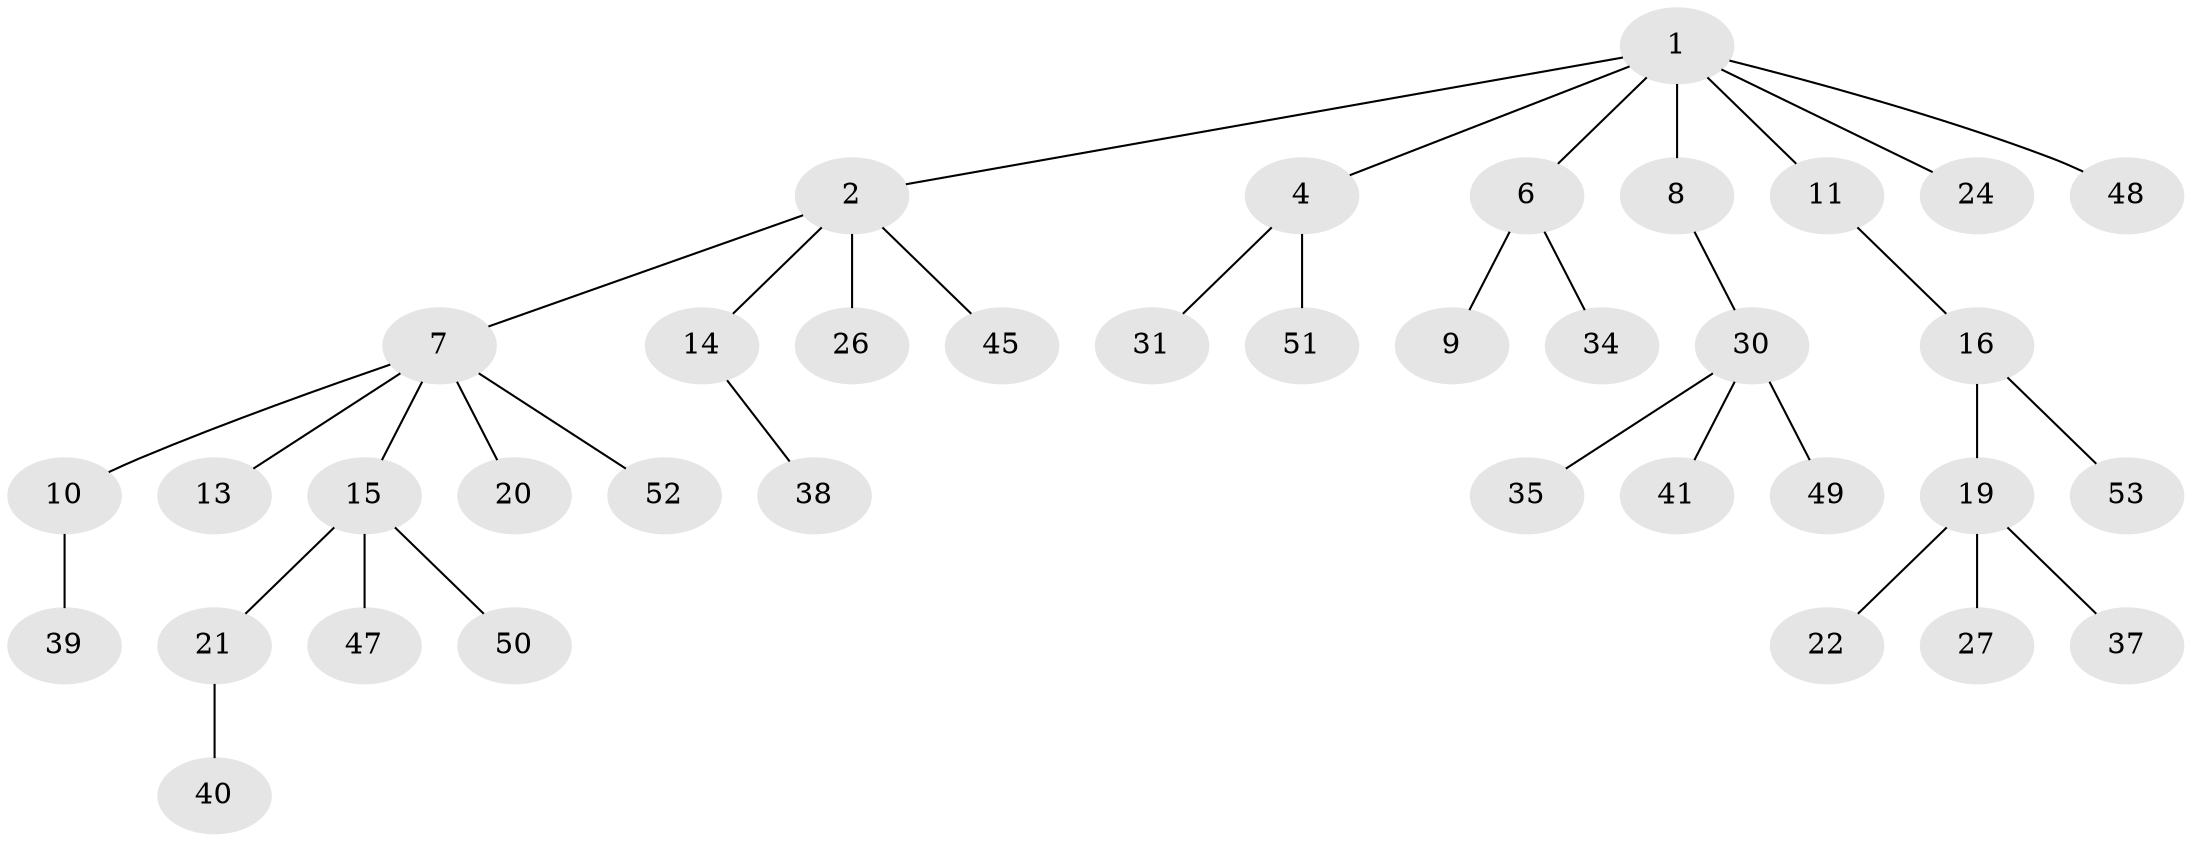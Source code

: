 // original degree distribution, {5: 0.05660377358490566, 3: 0.07547169811320754, 4: 0.1320754716981132, 2: 0.18867924528301888, 1: 0.5471698113207547}
// Generated by graph-tools (version 1.1) at 2025/11/02/27/25 16:11:27]
// undirected, 37 vertices, 36 edges
graph export_dot {
graph [start="1"]
  node [color=gray90,style=filled];
  1 [super="+5"];
  2 [super="+3"];
  4 [super="+23"];
  6 [super="+25"];
  7 [super="+12"];
  8 [super="+18"];
  9;
  10;
  11;
  13;
  14 [super="+17"];
  15 [super="+36"];
  16 [super="+46"];
  19 [super="+29"];
  20;
  21 [super="+33"];
  22 [super="+44"];
  24 [super="+43"];
  26;
  27 [super="+28"];
  30 [super="+32"];
  31;
  34;
  35;
  37;
  38;
  39 [super="+42"];
  40;
  41;
  45;
  47;
  48;
  49;
  50;
  51;
  52;
  53;
  1 -- 2;
  1 -- 4;
  1 -- 8;
  1 -- 24;
  1 -- 48;
  1 -- 11;
  1 -- 6;
  2 -- 14;
  2 -- 26;
  2 -- 45;
  2 -- 7;
  4 -- 31;
  4 -- 51;
  6 -- 9;
  6 -- 34;
  7 -- 10;
  7 -- 13;
  7 -- 20;
  7 -- 15;
  7 -- 52;
  8 -- 30;
  10 -- 39;
  11 -- 16;
  14 -- 38;
  15 -- 21;
  15 -- 47;
  15 -- 50;
  16 -- 19;
  16 -- 53;
  19 -- 22;
  19 -- 27;
  19 -- 37;
  21 -- 40;
  30 -- 41;
  30 -- 49;
  30 -- 35;
}
